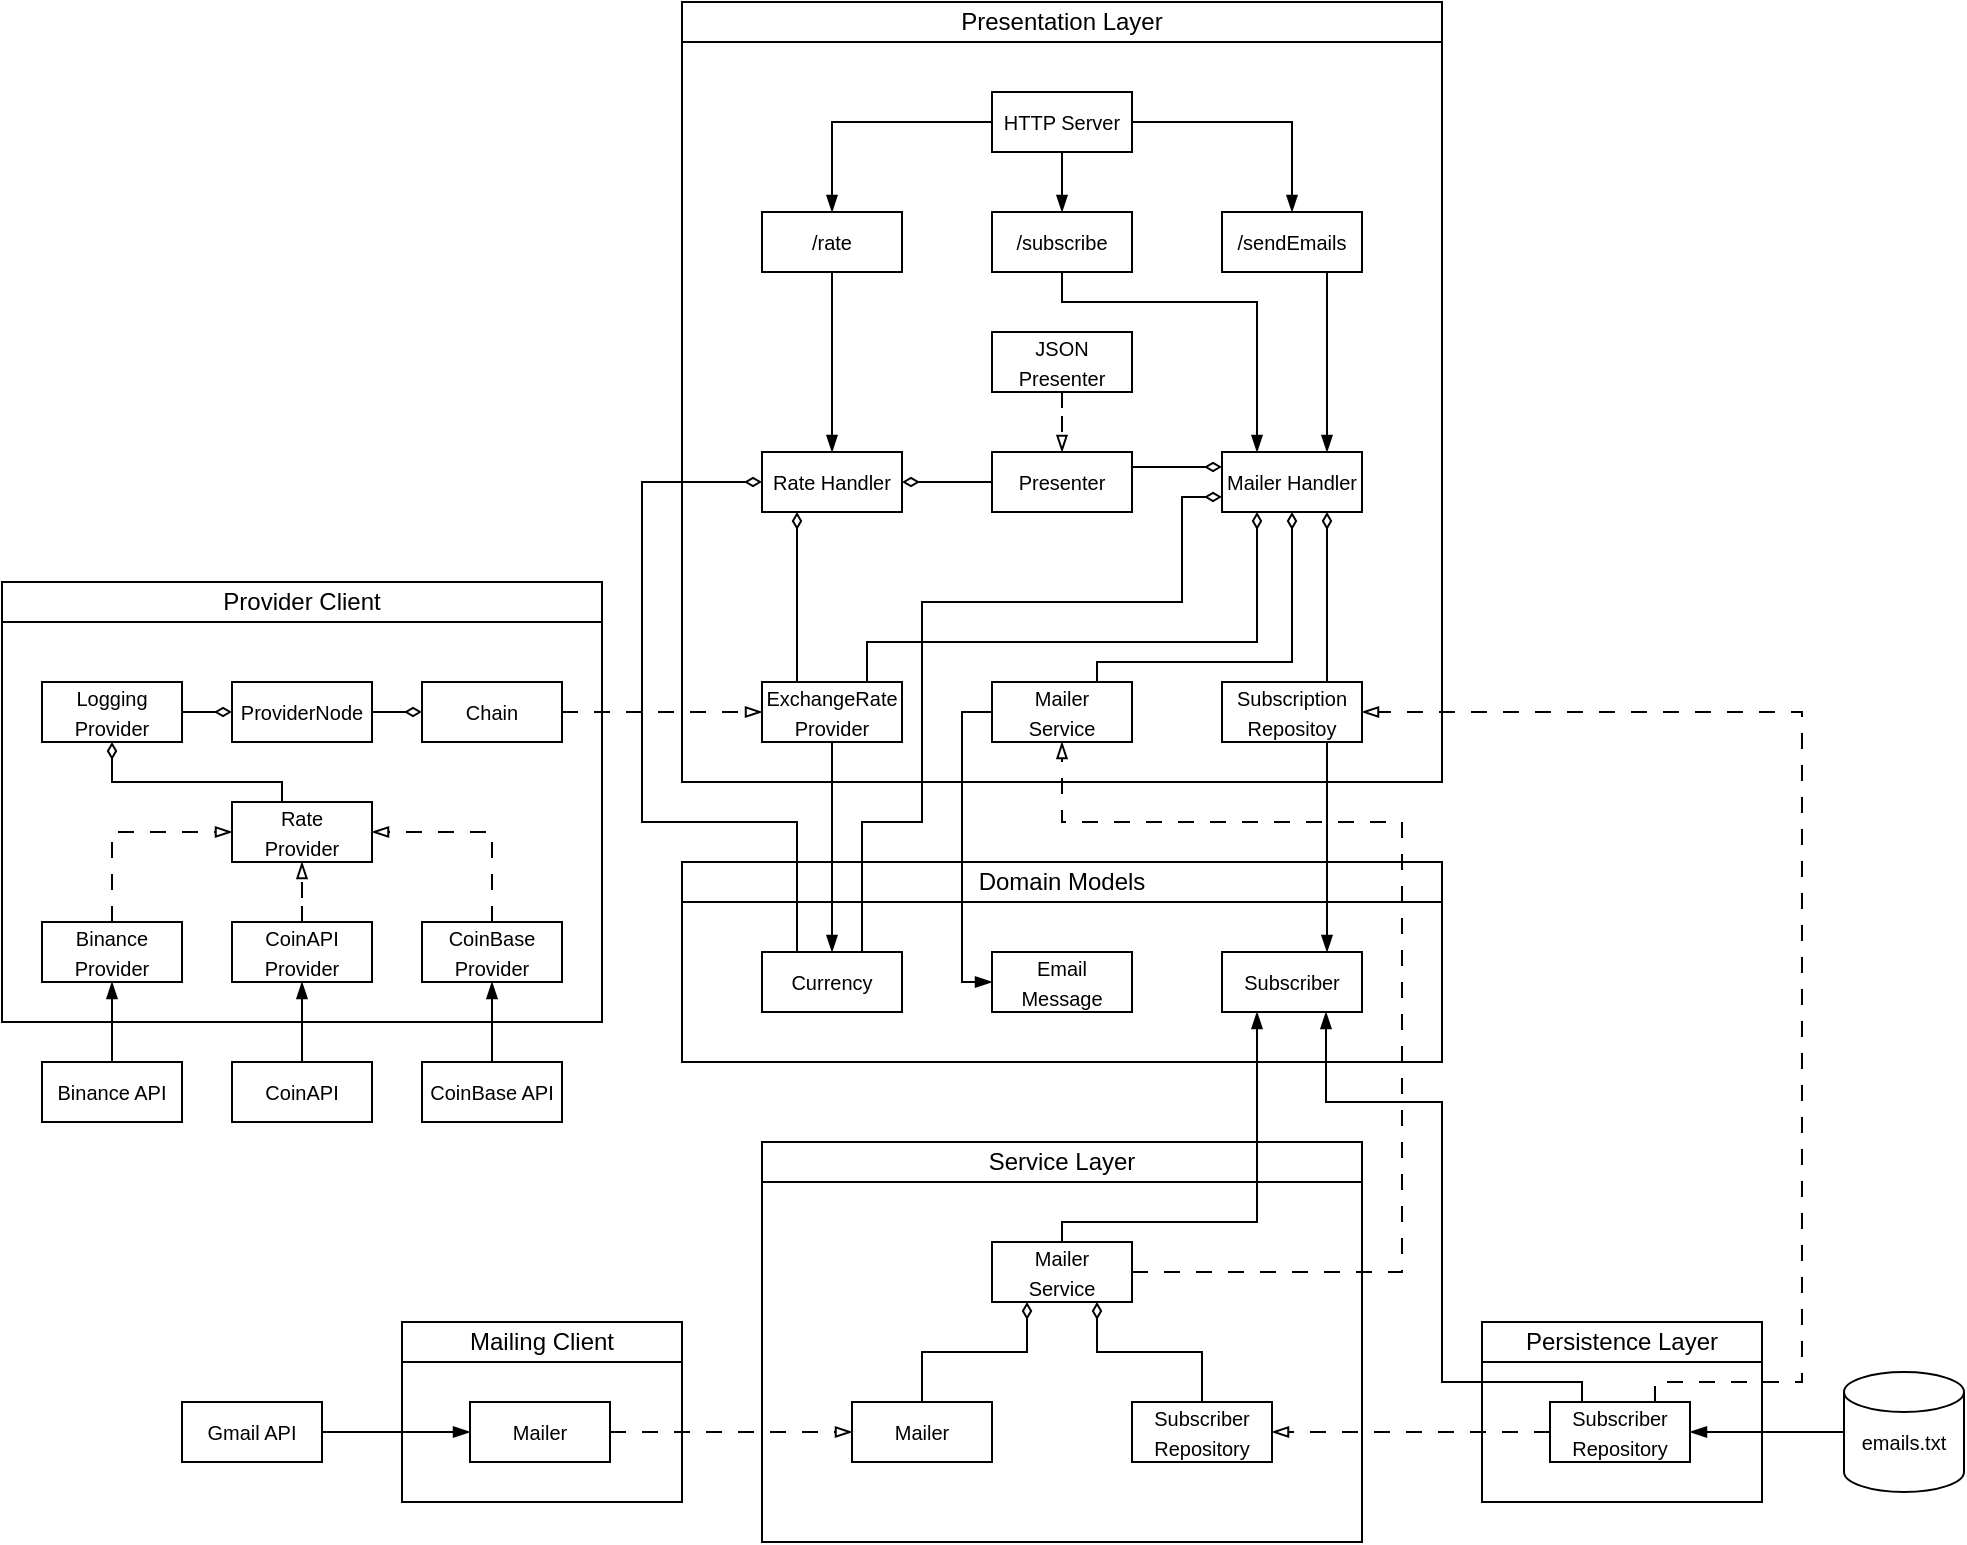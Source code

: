 <mxfile version="21.6.1" type="device">
  <diagram name="Page-1" id="jqhFjQ9tJhKdSgp57QGZ">
    <mxGraphModel dx="1500" dy="2056" grid="1" gridSize="10" guides="1" tooltips="1" connect="1" arrows="1" fold="1" page="1" pageScale="1" pageWidth="827" pageHeight="1169" math="0" shadow="0">
      <root>
        <mxCell id="0" />
        <mxCell id="1" parent="0" />
        <mxCell id="_5PCY-bNKi1mmwwp-9xu-36" value="" style="rounded=0;whiteSpace=wrap;html=1;align=left;" parent="1" vertex="1">
          <mxGeometry x="660" y="-450" width="380" height="390" as="geometry" />
        </mxCell>
        <mxCell id="_5PCY-bNKi1mmwwp-9xu-1" value="" style="rounded=0;whiteSpace=wrap;html=1;align=left;" parent="1" vertex="1">
          <mxGeometry x="660" y="-20" width="380" height="100" as="geometry" />
        </mxCell>
        <mxCell id="_5PCY-bNKi1mmwwp-9xu-3" value="Domain Models" style="text;html=1;strokeColor=default;fillColor=none;align=center;verticalAlign=middle;whiteSpace=wrap;rounded=0;strokeWidth=1;" parent="1" vertex="1">
          <mxGeometry x="660" y="-20" width="380" height="20" as="geometry" />
        </mxCell>
        <mxCell id="np7zCKtNNb22UT3wvPBj-33" style="edgeStyle=orthogonalEdgeStyle;rounded=0;orthogonalLoop=1;jettySize=auto;html=1;exitX=0.25;exitY=0;exitDx=0;exitDy=0;entryX=0;entryY=0.5;entryDx=0;entryDy=0;endArrow=diamondThin;endFill=0;" edge="1" parent="1" source="_5PCY-bNKi1mmwwp-9xu-6" target="np7zCKtNNb22UT3wvPBj-17">
          <mxGeometry relative="1" as="geometry">
            <Array as="points">
              <mxPoint x="718" y="-40" />
              <mxPoint x="640" y="-40" />
              <mxPoint x="640" y="-210" />
            </Array>
          </mxGeometry>
        </mxCell>
        <mxCell id="np7zCKtNNb22UT3wvPBj-40" style="edgeStyle=orthogonalEdgeStyle;rounded=0;orthogonalLoop=1;jettySize=auto;html=1;exitX=0.75;exitY=0;exitDx=0;exitDy=0;entryX=0;entryY=0.75;entryDx=0;entryDy=0;endArrow=diamondThin;endFill=0;" edge="1" parent="1" source="_5PCY-bNKi1mmwwp-9xu-6" target="np7zCKtNNb22UT3wvPBj-18">
          <mxGeometry relative="1" as="geometry">
            <Array as="points">
              <mxPoint x="750" y="25" />
              <mxPoint x="750" y="-40" />
              <mxPoint x="780" y="-40" />
              <mxPoint x="780" y="-150" />
              <mxPoint x="910" y="-150" />
              <mxPoint x="910" y="-203" />
            </Array>
          </mxGeometry>
        </mxCell>
        <mxCell id="_5PCY-bNKi1mmwwp-9xu-6" value="&lt;font style=&quot;font-size: 10px;&quot;&gt;Currency&lt;/font&gt;" style="rounded=0;whiteSpace=wrap;html=1;" parent="1" vertex="1">
          <mxGeometry x="700" y="25" width="70" height="30" as="geometry" />
        </mxCell>
        <mxCell id="_5PCY-bNKi1mmwwp-9xu-7" value="&lt;font style=&quot;font-size: 10px;&quot;&gt;Email&lt;br&gt;Message&lt;/font&gt;" style="rounded=0;whiteSpace=wrap;html=1;" parent="1" vertex="1">
          <mxGeometry x="815" y="25" width="70" height="30" as="geometry" />
        </mxCell>
        <mxCell id="_5PCY-bNKi1mmwwp-9xu-8" value="&lt;font style=&quot;font-size: 10px;&quot;&gt;Subscriber&lt;/font&gt;" style="rounded=0;whiteSpace=wrap;html=1;" parent="1" vertex="1">
          <mxGeometry x="930" y="25" width="70" height="30" as="geometry" />
        </mxCell>
        <mxCell id="_5PCY-bNKi1mmwwp-9xu-10" value="" style="rounded=0;whiteSpace=wrap;html=1;align=left;" parent="1" vertex="1">
          <mxGeometry x="700" y="120" width="300" height="200" as="geometry" />
        </mxCell>
        <mxCell id="_5PCY-bNKi1mmwwp-9xu-11" value="Service Layer" style="text;html=1;strokeColor=default;fillColor=none;align=center;verticalAlign=middle;whiteSpace=wrap;rounded=0;strokeWidth=1;" parent="1" vertex="1">
          <mxGeometry x="700" y="120" width="300" height="20" as="geometry" />
        </mxCell>
        <mxCell id="_5PCY-bNKi1mmwwp-9xu-35" style="edgeStyle=orthogonalEdgeStyle;rounded=0;orthogonalLoop=1;jettySize=auto;html=1;exitX=0.5;exitY=0;exitDx=0;exitDy=0;entryX=0.25;entryY=1;entryDx=0;entryDy=0;endArrow=blockThin;endFill=1;" parent="1" source="_5PCY-bNKi1mmwwp-9xu-13" target="_5PCY-bNKi1mmwwp-9xu-8" edge="1">
          <mxGeometry relative="1" as="geometry">
            <Array as="points">
              <mxPoint x="850" y="160" />
              <mxPoint x="948" y="160" />
            </Array>
          </mxGeometry>
        </mxCell>
        <mxCell id="_5PCY-bNKi1mmwwp-9xu-40" style="edgeStyle=orthogonalEdgeStyle;rounded=0;orthogonalLoop=1;jettySize=auto;html=1;entryX=0.5;entryY=1;entryDx=0;entryDy=0;endArrow=blockThin;endFill=0;dashed=1;dashPattern=8 8;exitX=1;exitY=0.5;exitDx=0;exitDy=0;" parent="1" source="_5PCY-bNKi1mmwwp-9xu-13" target="_5PCY-bNKi1mmwwp-9xu-38" edge="1">
          <mxGeometry relative="1" as="geometry">
            <Array as="points">
              <mxPoint x="1020" y="185" />
              <mxPoint x="1020" y="-40" />
              <mxPoint x="850" y="-40" />
            </Array>
            <mxPoint x="890" y="190" as="sourcePoint" />
          </mxGeometry>
        </mxCell>
        <mxCell id="_5PCY-bNKi1mmwwp-9xu-13" value="&lt;font style=&quot;font-size: 10px;&quot;&gt;Mailer&lt;br&gt;Service&lt;/font&gt;" style="rounded=0;whiteSpace=wrap;html=1;" parent="1" vertex="1">
          <mxGeometry x="815" y="170" width="70" height="30" as="geometry" />
        </mxCell>
        <mxCell id="_5PCY-bNKi1mmwwp-9xu-17" style="edgeStyle=orthogonalEdgeStyle;rounded=0;orthogonalLoop=1;jettySize=auto;html=1;entryX=0.75;entryY=1;entryDx=0;entryDy=0;endArrow=diamondThin;endFill=0;" parent="1" source="_5PCY-bNKi1mmwwp-9xu-14" target="_5PCY-bNKi1mmwwp-9xu-13" edge="1">
          <mxGeometry relative="1" as="geometry" />
        </mxCell>
        <mxCell id="_5PCY-bNKi1mmwwp-9xu-14" value="&lt;font style=&quot;font-size: 10px;&quot;&gt;Subscriber&lt;br&gt;Repository&lt;/font&gt;" style="rounded=0;whiteSpace=wrap;html=1;" parent="1" vertex="1">
          <mxGeometry x="885" y="250" width="70" height="30" as="geometry" />
        </mxCell>
        <mxCell id="_5PCY-bNKi1mmwwp-9xu-16" style="edgeStyle=orthogonalEdgeStyle;rounded=0;orthogonalLoop=1;jettySize=auto;html=1;entryX=0.25;entryY=1;entryDx=0;entryDy=0;endArrow=diamondThin;endFill=0;" parent="1" source="_5PCY-bNKi1mmwwp-9xu-15" target="_5PCY-bNKi1mmwwp-9xu-13" edge="1">
          <mxGeometry relative="1" as="geometry" />
        </mxCell>
        <mxCell id="_5PCY-bNKi1mmwwp-9xu-15" value="&lt;font style=&quot;font-size: 10px;&quot;&gt;Mailer&lt;/font&gt;" style="rounded=0;whiteSpace=wrap;html=1;" parent="1" vertex="1">
          <mxGeometry x="745" y="250" width="70" height="30" as="geometry" />
        </mxCell>
        <mxCell id="_5PCY-bNKi1mmwwp-9xu-18" value="" style="rounded=0;whiteSpace=wrap;html=1;align=left;" parent="1" vertex="1">
          <mxGeometry x="520" y="210" width="140" height="90" as="geometry" />
        </mxCell>
        <mxCell id="_5PCY-bNKi1mmwwp-9xu-19" value="Mailing Client" style="text;html=1;strokeColor=default;fillColor=none;align=center;verticalAlign=middle;whiteSpace=wrap;rounded=0;strokeWidth=1;" parent="1" vertex="1">
          <mxGeometry x="520" y="210" width="140" height="20" as="geometry" />
        </mxCell>
        <mxCell id="_5PCY-bNKi1mmwwp-9xu-22" style="edgeStyle=orthogonalEdgeStyle;rounded=0;orthogonalLoop=1;jettySize=auto;html=1;dashed=1;dashPattern=8 8;endArrow=blockThin;endFill=0;" parent="1" source="_5PCY-bNKi1mmwwp-9xu-21" target="_5PCY-bNKi1mmwwp-9xu-15" edge="1">
          <mxGeometry relative="1" as="geometry" />
        </mxCell>
        <mxCell id="_5PCY-bNKi1mmwwp-9xu-21" value="&lt;font style=&quot;font-size: 10px;&quot;&gt;Mailer&lt;/font&gt;" style="rounded=0;whiteSpace=wrap;html=1;" parent="1" vertex="1">
          <mxGeometry x="554" y="250" width="70" height="30" as="geometry" />
        </mxCell>
        <mxCell id="_5PCY-bNKi1mmwwp-9xu-23" value="" style="rounded=0;whiteSpace=wrap;html=1;align=left;" parent="1" vertex="1">
          <mxGeometry x="1060" y="210" width="140" height="90" as="geometry" />
        </mxCell>
        <mxCell id="_5PCY-bNKi1mmwwp-9xu-24" value="Persistence Layer" style="text;html=1;strokeColor=default;fillColor=none;align=center;verticalAlign=middle;whiteSpace=wrap;rounded=0;strokeWidth=1;" parent="1" vertex="1">
          <mxGeometry x="1060" y="210" width="140" height="20" as="geometry" />
        </mxCell>
        <mxCell id="_5PCY-bNKi1mmwwp-9xu-26" style="edgeStyle=orthogonalEdgeStyle;rounded=0;orthogonalLoop=1;jettySize=auto;html=1;entryX=1;entryY=0.5;entryDx=0;entryDy=0;endArrow=blockThin;endFill=0;dashed=1;dashPattern=8 8;" parent="1" source="_5PCY-bNKi1mmwwp-9xu-25" target="_5PCY-bNKi1mmwwp-9xu-14" edge="1">
          <mxGeometry relative="1" as="geometry" />
        </mxCell>
        <mxCell id="_5PCY-bNKi1mmwwp-9xu-34" style="edgeStyle=orthogonalEdgeStyle;rounded=0;orthogonalLoop=1;jettySize=auto;html=1;entryX=0.75;entryY=1;entryDx=0;entryDy=0;endArrow=blockThin;endFill=1;exitX=0.25;exitY=0;exitDx=0;exitDy=0;" parent="1" source="_5PCY-bNKi1mmwwp-9xu-25" target="_5PCY-bNKi1mmwwp-9xu-8" edge="1">
          <mxGeometry relative="1" as="geometry">
            <Array as="points">
              <mxPoint x="1110" y="250" />
              <mxPoint x="1110" y="240" />
              <mxPoint x="1040" y="240" />
              <mxPoint x="1040" y="100" />
              <mxPoint x="982" y="100" />
              <mxPoint x="982" y="55" />
            </Array>
          </mxGeometry>
        </mxCell>
        <mxCell id="np7zCKtNNb22UT3wvPBj-14" style="edgeStyle=orthogonalEdgeStyle;rounded=0;orthogonalLoop=1;jettySize=auto;html=1;exitX=0.75;exitY=0;exitDx=0;exitDy=0;entryX=1;entryY=0.5;entryDx=0;entryDy=0;endArrow=blockThin;endFill=0;dashed=1;dashPattern=8 8;" edge="1" parent="1" source="_5PCY-bNKi1mmwwp-9xu-25" target="np7zCKtNNb22UT3wvPBj-12">
          <mxGeometry relative="1" as="geometry">
            <Array as="points">
              <mxPoint x="1147" y="240" />
              <mxPoint x="1220" y="240" />
              <mxPoint x="1220" y="-95" />
            </Array>
          </mxGeometry>
        </mxCell>
        <mxCell id="_5PCY-bNKi1mmwwp-9xu-25" value="&lt;font style=&quot;font-size: 10px;&quot;&gt;Subscriber&lt;br style=&quot;border-color: var(--border-color);&quot;&gt;Repository&lt;/font&gt;" style="rounded=0;whiteSpace=wrap;html=1;" parent="1" vertex="1">
          <mxGeometry x="1094" y="250" width="70" height="30" as="geometry" />
        </mxCell>
        <mxCell id="_5PCY-bNKi1mmwwp-9xu-31" style="edgeStyle=orthogonalEdgeStyle;rounded=0;orthogonalLoop=1;jettySize=auto;html=1;entryX=1;entryY=0.5;entryDx=0;entryDy=0;endArrow=blockThin;endFill=1;" parent="1" source="_5PCY-bNKi1mmwwp-9xu-27" target="_5PCY-bNKi1mmwwp-9xu-25" edge="1">
          <mxGeometry relative="1" as="geometry" />
        </mxCell>
        <mxCell id="_5PCY-bNKi1mmwwp-9xu-27" value="" style="strokeWidth=1;html=1;shape=mxgraph.flowchart.database;whiteSpace=wrap;strokeColor=default;" parent="1" vertex="1">
          <mxGeometry x="1241" y="235" width="60" height="60" as="geometry" />
        </mxCell>
        <mxCell id="_5PCY-bNKi1mmwwp-9xu-29" value="&lt;font style=&quot;font-size: 10px;&quot;&gt;emails.txt&lt;/font&gt;" style="text;html=1;strokeColor=none;fillColor=none;align=center;verticalAlign=middle;whiteSpace=wrap;rounded=0;" parent="1" vertex="1">
          <mxGeometry x="1241" y="260" width="60" height="20" as="geometry" />
        </mxCell>
        <mxCell id="_5PCY-bNKi1mmwwp-9xu-33" style="edgeStyle=orthogonalEdgeStyle;rounded=0;orthogonalLoop=1;jettySize=auto;html=1;endArrow=blockThin;endFill=1;" parent="1" source="_5PCY-bNKi1mmwwp-9xu-32" target="_5PCY-bNKi1mmwwp-9xu-21" edge="1">
          <mxGeometry relative="1" as="geometry" />
        </mxCell>
        <mxCell id="_5PCY-bNKi1mmwwp-9xu-32" value="&lt;font style=&quot;font-size: 10px;&quot;&gt;Gmail API&lt;/font&gt;" style="rounded=0;whiteSpace=wrap;html=1;" parent="1" vertex="1">
          <mxGeometry x="410" y="250" width="70" height="30" as="geometry" />
        </mxCell>
        <mxCell id="_5PCY-bNKi1mmwwp-9xu-37" value="Presentation Layer" style="text;html=1;strokeColor=default;fillColor=none;align=center;verticalAlign=middle;whiteSpace=wrap;rounded=0;strokeWidth=1;" parent="1" vertex="1">
          <mxGeometry x="660" y="-450" width="380" height="20" as="geometry" />
        </mxCell>
        <mxCell id="np7zCKtNNb22UT3wvPBj-21" style="edgeStyle=orthogonalEdgeStyle;rounded=0;orthogonalLoop=1;jettySize=auto;html=1;entryX=0;entryY=0.5;entryDx=0;entryDy=0;endArrow=blockThin;endFill=1;" edge="1" parent="1" source="_5PCY-bNKi1mmwwp-9xu-38" target="_5PCY-bNKi1mmwwp-9xu-7">
          <mxGeometry relative="1" as="geometry">
            <Array as="points">
              <mxPoint x="800" y="-95" />
              <mxPoint x="800" y="40" />
            </Array>
          </mxGeometry>
        </mxCell>
        <mxCell id="np7zCKtNNb22UT3wvPBj-26" style="edgeStyle=orthogonalEdgeStyle;rounded=0;orthogonalLoop=1;jettySize=auto;html=1;exitX=0.75;exitY=0;exitDx=0;exitDy=0;entryX=0.5;entryY=1;entryDx=0;entryDy=0;endArrow=diamondThin;endFill=0;" edge="1" parent="1" source="_5PCY-bNKi1mmwwp-9xu-38" target="np7zCKtNNb22UT3wvPBj-18">
          <mxGeometry relative="1" as="geometry">
            <Array as="points">
              <mxPoint x="868" y="-120" />
              <mxPoint x="965" y="-120" />
            </Array>
          </mxGeometry>
        </mxCell>
        <mxCell id="_5PCY-bNKi1mmwwp-9xu-38" value="&lt;font style=&quot;font-size: 10px;&quot;&gt;Mailer&lt;br&gt;Service&lt;/font&gt;" style="rounded=0;whiteSpace=wrap;html=1;" parent="1" vertex="1">
          <mxGeometry x="815" y="-110" width="70" height="30" as="geometry" />
        </mxCell>
        <mxCell id="np7zCKtNNb22UT3wvPBj-25" style="edgeStyle=orthogonalEdgeStyle;rounded=0;orthogonalLoop=1;jettySize=auto;html=1;entryX=0.25;entryY=1;entryDx=0;entryDy=0;exitX=0.75;exitY=0;exitDx=0;exitDy=0;endArrow=diamondThin;endFill=0;" edge="1" parent="1" source="_5PCY-bNKi1mmwwp-9xu-39" target="np7zCKtNNb22UT3wvPBj-18">
          <mxGeometry relative="1" as="geometry">
            <Array as="points">
              <mxPoint x="753" y="-110" />
              <mxPoint x="753" y="-130" />
              <mxPoint x="948" y="-130" />
            </Array>
          </mxGeometry>
        </mxCell>
        <mxCell id="np7zCKtNNb22UT3wvPBj-30" style="edgeStyle=orthogonalEdgeStyle;rounded=0;orthogonalLoop=1;jettySize=auto;html=1;exitX=0.25;exitY=0;exitDx=0;exitDy=0;entryX=0.25;entryY=1;entryDx=0;entryDy=0;endArrow=diamondThin;endFill=0;" edge="1" parent="1" source="_5PCY-bNKi1mmwwp-9xu-39" target="np7zCKtNNb22UT3wvPBj-17">
          <mxGeometry relative="1" as="geometry" />
        </mxCell>
        <mxCell id="np7zCKtNNb22UT3wvPBj-42" style="edgeStyle=orthogonalEdgeStyle;rounded=0;orthogonalLoop=1;jettySize=auto;html=1;exitX=0.5;exitY=1;exitDx=0;exitDy=0;entryX=0.5;entryY=0;entryDx=0;entryDy=0;endArrow=blockThin;endFill=1;" edge="1" parent="1" source="_5PCY-bNKi1mmwwp-9xu-39" target="_5PCY-bNKi1mmwwp-9xu-6">
          <mxGeometry relative="1" as="geometry" />
        </mxCell>
        <mxCell id="_5PCY-bNKi1mmwwp-9xu-39" value="&lt;font style=&quot;font-size: 10px;&quot;&gt;ExchangeRate&lt;br&gt;Provider&lt;/font&gt;" style="rounded=0;whiteSpace=wrap;html=1;" parent="1" vertex="1">
          <mxGeometry x="700" y="-110" width="70" height="30" as="geometry" />
        </mxCell>
        <mxCell id="_5PCY-bNKi1mmwwp-9xu-41" value="" style="rounded=0;whiteSpace=wrap;html=1;align=left;" parent="1" vertex="1">
          <mxGeometry x="320" y="-160" width="300" height="220" as="geometry" />
        </mxCell>
        <mxCell id="_5PCY-bNKi1mmwwp-9xu-42" value="Provider Client" style="text;html=1;strokeColor=default;fillColor=none;align=center;verticalAlign=middle;whiteSpace=wrap;rounded=0;strokeWidth=1;" parent="1" vertex="1">
          <mxGeometry x="320" y="-160" width="300" height="20" as="geometry" />
        </mxCell>
        <mxCell id="np7zCKtNNb22UT3wvPBj-2" style="edgeStyle=orthogonalEdgeStyle;rounded=0;orthogonalLoop=1;jettySize=auto;html=1;exitX=0.5;exitY=0;exitDx=0;exitDy=0;entryX=0;entryY=0.5;entryDx=0;entryDy=0;endArrow=blockThin;endFill=0;dashed=1;dashPattern=8 8;" edge="1" parent="1" source="_5PCY-bNKi1mmwwp-9xu-43" target="np7zCKtNNb22UT3wvPBj-1">
          <mxGeometry relative="1" as="geometry" />
        </mxCell>
        <mxCell id="_5PCY-bNKi1mmwwp-9xu-43" value="&lt;font style=&quot;font-size: 10px;&quot;&gt;Binance&lt;br&gt;Provider&lt;br&gt;&lt;/font&gt;" style="rounded=0;whiteSpace=wrap;html=1;" parent="1" vertex="1">
          <mxGeometry x="340" y="10" width="70" height="30" as="geometry" />
        </mxCell>
        <mxCell id="np7zCKtNNb22UT3wvPBj-3" style="edgeStyle=orthogonalEdgeStyle;rounded=0;orthogonalLoop=1;jettySize=auto;html=1;entryX=0.5;entryY=1;entryDx=0;entryDy=0;endArrow=blockThin;endFill=0;dashed=1;dashPattern=8 8;" edge="1" parent="1" source="_5PCY-bNKi1mmwwp-9xu-44" target="np7zCKtNNb22UT3wvPBj-1">
          <mxGeometry relative="1" as="geometry" />
        </mxCell>
        <mxCell id="_5PCY-bNKi1mmwwp-9xu-44" value="&lt;span style=&quot;font-size: 10px;&quot;&gt;CoinAPI&lt;br&gt;&lt;/span&gt;&lt;font style=&quot;font-size: 10px;&quot;&gt;Provider&lt;/font&gt;" style="rounded=0;whiteSpace=wrap;html=1;" parent="1" vertex="1">
          <mxGeometry x="435" y="10" width="70" height="30" as="geometry" />
        </mxCell>
        <mxCell id="np7zCKtNNb22UT3wvPBj-4" style="edgeStyle=orthogonalEdgeStyle;rounded=0;orthogonalLoop=1;jettySize=auto;html=1;exitX=0.5;exitY=0;exitDx=0;exitDy=0;entryX=1;entryY=0.5;entryDx=0;entryDy=0;endArrow=blockThin;endFill=0;dashed=1;dashPattern=8 8;" edge="1" parent="1" source="_5PCY-bNKi1mmwwp-9xu-45" target="np7zCKtNNb22UT3wvPBj-1">
          <mxGeometry relative="1" as="geometry" />
        </mxCell>
        <mxCell id="_5PCY-bNKi1mmwwp-9xu-45" value="&lt;font style=&quot;font-size: 10px;&quot;&gt;CoinBase&lt;br&gt;Provider&lt;br&gt;&lt;/font&gt;" style="rounded=0;whiteSpace=wrap;html=1;" parent="1" vertex="1">
          <mxGeometry x="530" y="10" width="70" height="30" as="geometry" />
        </mxCell>
        <mxCell id="_5PCY-bNKi1mmwwp-9xu-49" style="edgeStyle=orthogonalEdgeStyle;rounded=0;orthogonalLoop=1;jettySize=auto;html=1;entryX=0.5;entryY=1;entryDx=0;entryDy=0;endArrow=blockThin;endFill=1;" parent="1" source="_5PCY-bNKi1mmwwp-9xu-46" target="_5PCY-bNKi1mmwwp-9xu-43" edge="1">
          <mxGeometry relative="1" as="geometry" />
        </mxCell>
        <mxCell id="_5PCY-bNKi1mmwwp-9xu-46" value="&lt;font style=&quot;font-size: 10px;&quot;&gt;Binance API&lt;/font&gt;" style="rounded=0;whiteSpace=wrap;html=1;" parent="1" vertex="1">
          <mxGeometry x="340" y="80" width="70" height="30" as="geometry" />
        </mxCell>
        <mxCell id="_5PCY-bNKi1mmwwp-9xu-50" style="edgeStyle=orthogonalEdgeStyle;rounded=0;orthogonalLoop=1;jettySize=auto;html=1;entryX=0.5;entryY=1;entryDx=0;entryDy=0;endArrow=blockThin;endFill=1;" parent="1" source="_5PCY-bNKi1mmwwp-9xu-47" target="_5PCY-bNKi1mmwwp-9xu-44" edge="1">
          <mxGeometry relative="1" as="geometry" />
        </mxCell>
        <mxCell id="_5PCY-bNKi1mmwwp-9xu-47" value="&lt;span style=&quot;font-size: 10px;&quot;&gt;CoinAPI&lt;/span&gt;" style="rounded=0;whiteSpace=wrap;html=1;" parent="1" vertex="1">
          <mxGeometry x="435" y="80" width="70" height="30" as="geometry" />
        </mxCell>
        <mxCell id="_5PCY-bNKi1mmwwp-9xu-51" style="edgeStyle=orthogonalEdgeStyle;rounded=0;orthogonalLoop=1;jettySize=auto;html=1;entryX=0.5;entryY=1;entryDx=0;entryDy=0;endArrow=blockThin;endFill=1;" parent="1" source="_5PCY-bNKi1mmwwp-9xu-48" target="_5PCY-bNKi1mmwwp-9xu-45" edge="1">
          <mxGeometry relative="1" as="geometry" />
        </mxCell>
        <mxCell id="_5PCY-bNKi1mmwwp-9xu-48" value="&lt;font style=&quot;font-size: 10px;&quot;&gt;CoinBase API&lt;/font&gt;" style="rounded=0;whiteSpace=wrap;html=1;" parent="1" vertex="1">
          <mxGeometry x="530" y="80" width="70" height="30" as="geometry" />
        </mxCell>
        <mxCell id="np7zCKtNNb22UT3wvPBj-8" style="edgeStyle=orthogonalEdgeStyle;rounded=0;orthogonalLoop=1;jettySize=auto;html=1;entryX=0.5;entryY=1;entryDx=0;entryDy=0;endArrow=diamondThin;endFill=0;" edge="1" parent="1" source="np7zCKtNNb22UT3wvPBj-1" target="np7zCKtNNb22UT3wvPBj-6">
          <mxGeometry relative="1" as="geometry">
            <Array as="points">
              <mxPoint x="460" y="-60" />
              <mxPoint x="375" y="-60" />
            </Array>
          </mxGeometry>
        </mxCell>
        <mxCell id="np7zCKtNNb22UT3wvPBj-1" value="&lt;span style=&quot;font-size: 10px;&quot;&gt;Rate&lt;br&gt;&lt;/span&gt;&lt;font style=&quot;font-size: 10px;&quot;&gt;Provider&lt;/font&gt;" style="rounded=0;whiteSpace=wrap;html=1;" vertex="1" parent="1">
          <mxGeometry x="435" y="-50" width="70" height="30" as="geometry" />
        </mxCell>
        <mxCell id="np7zCKtNNb22UT3wvPBj-10" style="edgeStyle=orthogonalEdgeStyle;rounded=0;orthogonalLoop=1;jettySize=auto;html=1;exitX=1;exitY=0.5;exitDx=0;exitDy=0;entryX=0;entryY=0.5;entryDx=0;entryDy=0;endArrow=diamondThin;endFill=0;" edge="1" parent="1" source="np7zCKtNNb22UT3wvPBj-5" target="np7zCKtNNb22UT3wvPBj-7">
          <mxGeometry relative="1" as="geometry" />
        </mxCell>
        <mxCell id="np7zCKtNNb22UT3wvPBj-5" value="&lt;span style=&quot;font-size: 10px;&quot;&gt;ProviderNode&lt;/span&gt;" style="rounded=0;whiteSpace=wrap;html=1;" vertex="1" parent="1">
          <mxGeometry x="435" y="-110" width="70" height="30" as="geometry" />
        </mxCell>
        <mxCell id="np7zCKtNNb22UT3wvPBj-9" style="edgeStyle=orthogonalEdgeStyle;rounded=0;orthogonalLoop=1;jettySize=auto;html=1;exitX=1;exitY=0.5;exitDx=0;exitDy=0;entryX=0;entryY=0.5;entryDx=0;entryDy=0;endArrow=diamondThin;endFill=0;" edge="1" parent="1" source="np7zCKtNNb22UT3wvPBj-6" target="np7zCKtNNb22UT3wvPBj-5">
          <mxGeometry relative="1" as="geometry" />
        </mxCell>
        <mxCell id="np7zCKtNNb22UT3wvPBj-6" value="&lt;span style=&quot;font-size: 10px;&quot;&gt;Logging&lt;br&gt;&lt;/span&gt;&lt;font style=&quot;font-size: 10px;&quot;&gt;Provider&lt;/font&gt;" style="rounded=0;whiteSpace=wrap;html=1;" vertex="1" parent="1">
          <mxGeometry x="340" y="-110" width="70" height="30" as="geometry" />
        </mxCell>
        <mxCell id="np7zCKtNNb22UT3wvPBj-11" style="edgeStyle=orthogonalEdgeStyle;rounded=0;orthogonalLoop=1;jettySize=auto;html=1;entryX=0;entryY=0.5;entryDx=0;entryDy=0;dashed=1;dashPattern=8 8;endArrow=blockThin;endFill=0;" edge="1" parent="1" source="np7zCKtNNb22UT3wvPBj-7" target="_5PCY-bNKi1mmwwp-9xu-39">
          <mxGeometry relative="1" as="geometry">
            <Array as="points">
              <mxPoint x="580" y="-95" />
              <mxPoint x="580" y="-95" />
            </Array>
          </mxGeometry>
        </mxCell>
        <mxCell id="np7zCKtNNb22UT3wvPBj-7" value="&lt;span style=&quot;font-size: 10px;&quot;&gt;Chain&lt;/span&gt;" style="rounded=0;whiteSpace=wrap;html=1;" vertex="1" parent="1">
          <mxGeometry x="530" y="-110" width="70" height="30" as="geometry" />
        </mxCell>
        <mxCell id="np7zCKtNNb22UT3wvPBj-24" style="edgeStyle=orthogonalEdgeStyle;rounded=0;orthogonalLoop=1;jettySize=auto;html=1;exitX=0.75;exitY=1;exitDx=0;exitDy=0;entryX=0.75;entryY=0;entryDx=0;entryDy=0;endArrow=blockThin;endFill=1;" edge="1" parent="1" source="np7zCKtNNb22UT3wvPBj-12" target="_5PCY-bNKi1mmwwp-9xu-8">
          <mxGeometry relative="1" as="geometry" />
        </mxCell>
        <mxCell id="np7zCKtNNb22UT3wvPBj-32" style="edgeStyle=orthogonalEdgeStyle;rounded=0;orthogonalLoop=1;jettySize=auto;html=1;exitX=0.75;exitY=0;exitDx=0;exitDy=0;entryX=0.75;entryY=1;entryDx=0;entryDy=0;endArrow=diamondThin;endFill=0;" edge="1" parent="1" source="np7zCKtNNb22UT3wvPBj-12" target="np7zCKtNNb22UT3wvPBj-18">
          <mxGeometry relative="1" as="geometry" />
        </mxCell>
        <mxCell id="np7zCKtNNb22UT3wvPBj-12" value="&lt;span style=&quot;font-size: 10px;&quot;&gt;Subscription&lt;br&gt;Repositoy&lt;/span&gt;" style="rounded=0;whiteSpace=wrap;html=1;" vertex="1" parent="1">
          <mxGeometry x="930" y="-110" width="70" height="30" as="geometry" />
        </mxCell>
        <mxCell id="np7zCKtNNb22UT3wvPBj-17" value="&lt;span style=&quot;font-size: 10px;&quot;&gt;Rate Handler&lt;/span&gt;" style="rounded=0;whiteSpace=wrap;html=1;" vertex="1" parent="1">
          <mxGeometry x="700" y="-225" width="70" height="30" as="geometry" />
        </mxCell>
        <mxCell id="np7zCKtNNb22UT3wvPBj-18" value="&lt;span style=&quot;font-size: 10px;&quot;&gt;Mailer Handler&lt;/span&gt;" style="rounded=0;whiteSpace=wrap;html=1;" vertex="1" parent="1">
          <mxGeometry x="930" y="-225" width="70" height="30" as="geometry" />
        </mxCell>
        <mxCell id="np7zCKtNNb22UT3wvPBj-38" style="edgeStyle=orthogonalEdgeStyle;rounded=0;orthogonalLoop=1;jettySize=auto;html=1;exitX=0;exitY=0.5;exitDx=0;exitDy=0;entryX=1;entryY=0.5;entryDx=0;entryDy=0;endArrow=diamondThin;endFill=0;" edge="1" parent="1" source="np7zCKtNNb22UT3wvPBj-35" target="np7zCKtNNb22UT3wvPBj-17">
          <mxGeometry relative="1" as="geometry" />
        </mxCell>
        <mxCell id="np7zCKtNNb22UT3wvPBj-43" style="edgeStyle=orthogonalEdgeStyle;rounded=0;orthogonalLoop=1;jettySize=auto;html=1;exitX=1;exitY=0.25;exitDx=0;exitDy=0;entryX=0;entryY=0.25;entryDx=0;entryDy=0;endArrow=diamondThin;endFill=0;" edge="1" parent="1" source="np7zCKtNNb22UT3wvPBj-35" target="np7zCKtNNb22UT3wvPBj-18">
          <mxGeometry relative="1" as="geometry" />
        </mxCell>
        <mxCell id="np7zCKtNNb22UT3wvPBj-35" value="&lt;span style=&quot;font-size: 10px;&quot;&gt;Presenter&lt;/span&gt;" style="rounded=0;whiteSpace=wrap;html=1;" vertex="1" parent="1">
          <mxGeometry x="815" y="-225" width="70" height="30" as="geometry" />
        </mxCell>
        <mxCell id="np7zCKtNNb22UT3wvPBj-37" style="edgeStyle=orthogonalEdgeStyle;rounded=0;orthogonalLoop=1;jettySize=auto;html=1;entryX=0.5;entryY=0;entryDx=0;entryDy=0;dashed=1;dashPattern=8 8;endArrow=blockThin;endFill=0;" edge="1" parent="1" source="np7zCKtNNb22UT3wvPBj-36" target="np7zCKtNNb22UT3wvPBj-35">
          <mxGeometry relative="1" as="geometry" />
        </mxCell>
        <mxCell id="np7zCKtNNb22UT3wvPBj-36" value="&lt;span style=&quot;font-size: 10px;&quot;&gt;JSON Presenter&lt;/span&gt;" style="rounded=0;whiteSpace=wrap;html=1;" vertex="1" parent="1">
          <mxGeometry x="815" y="-285" width="70" height="30" as="geometry" />
        </mxCell>
        <mxCell id="np7zCKtNNb22UT3wvPBj-55" style="edgeStyle=orthogonalEdgeStyle;rounded=0;orthogonalLoop=1;jettySize=auto;html=1;entryX=0.5;entryY=0;entryDx=0;entryDy=0;endArrow=blockThin;endFill=1;" edge="1" parent="1" source="np7zCKtNNb22UT3wvPBj-50" target="np7zCKtNNb22UT3wvPBj-17">
          <mxGeometry relative="1" as="geometry" />
        </mxCell>
        <mxCell id="np7zCKtNNb22UT3wvPBj-50" value="&lt;span style=&quot;font-size: 10px;&quot;&gt;/rate&lt;/span&gt;" style="rounded=0;whiteSpace=wrap;html=1;" vertex="1" parent="1">
          <mxGeometry x="700" y="-345" width="70" height="30" as="geometry" />
        </mxCell>
        <mxCell id="np7zCKtNNb22UT3wvPBj-56" style="edgeStyle=orthogonalEdgeStyle;rounded=0;orthogonalLoop=1;jettySize=auto;html=1;exitX=0.75;exitY=1;exitDx=0;exitDy=0;entryX=0.75;entryY=0;entryDx=0;entryDy=0;endArrow=blockThin;endFill=1;" edge="1" parent="1" source="np7zCKtNNb22UT3wvPBj-51" target="np7zCKtNNb22UT3wvPBj-18">
          <mxGeometry relative="1" as="geometry" />
        </mxCell>
        <mxCell id="np7zCKtNNb22UT3wvPBj-51" value="&lt;span style=&quot;font-size: 10px;&quot;&gt;/sendEmails&lt;/span&gt;" style="rounded=0;whiteSpace=wrap;html=1;" vertex="1" parent="1">
          <mxGeometry x="930" y="-345" width="70" height="30" as="geometry" />
        </mxCell>
        <mxCell id="np7zCKtNNb22UT3wvPBj-57" style="edgeStyle=orthogonalEdgeStyle;rounded=0;orthogonalLoop=1;jettySize=auto;html=1;entryX=0.25;entryY=0;entryDx=0;entryDy=0;endArrow=blockThin;endFill=1;" edge="1" parent="1" source="np7zCKtNNb22UT3wvPBj-52" target="np7zCKtNNb22UT3wvPBj-18">
          <mxGeometry relative="1" as="geometry">
            <Array as="points">
              <mxPoint x="850" y="-300" />
              <mxPoint x="948" y="-300" />
            </Array>
          </mxGeometry>
        </mxCell>
        <mxCell id="np7zCKtNNb22UT3wvPBj-52" value="&lt;span style=&quot;font-size: 10px;&quot;&gt;/subscribe&lt;/span&gt;" style="rounded=0;whiteSpace=wrap;html=1;" vertex="1" parent="1">
          <mxGeometry x="815" y="-345" width="70" height="30" as="geometry" />
        </mxCell>
        <mxCell id="np7zCKtNNb22UT3wvPBj-58" style="edgeStyle=orthogonalEdgeStyle;rounded=0;orthogonalLoop=1;jettySize=auto;html=1;entryX=0.5;entryY=0;entryDx=0;entryDy=0;endArrow=blockThin;endFill=1;" edge="1" parent="1" source="np7zCKtNNb22UT3wvPBj-54" target="np7zCKtNNb22UT3wvPBj-52">
          <mxGeometry relative="1" as="geometry" />
        </mxCell>
        <mxCell id="np7zCKtNNb22UT3wvPBj-59" style="edgeStyle=orthogonalEdgeStyle;rounded=0;orthogonalLoop=1;jettySize=auto;html=1;entryX=0.5;entryY=0;entryDx=0;entryDy=0;endArrow=blockThin;endFill=1;" edge="1" parent="1" source="np7zCKtNNb22UT3wvPBj-54" target="np7zCKtNNb22UT3wvPBj-50">
          <mxGeometry relative="1" as="geometry" />
        </mxCell>
        <mxCell id="np7zCKtNNb22UT3wvPBj-60" style="edgeStyle=orthogonalEdgeStyle;rounded=0;orthogonalLoop=1;jettySize=auto;html=1;entryX=0.5;entryY=0;entryDx=0;entryDy=0;endArrow=blockThin;endFill=1;" edge="1" parent="1" source="np7zCKtNNb22UT3wvPBj-54" target="np7zCKtNNb22UT3wvPBj-51">
          <mxGeometry relative="1" as="geometry" />
        </mxCell>
        <mxCell id="np7zCKtNNb22UT3wvPBj-54" value="&lt;span style=&quot;font-size: 10px;&quot;&gt;HTTP Server&lt;/span&gt;" style="rounded=0;whiteSpace=wrap;html=1;" vertex="1" parent="1">
          <mxGeometry x="815" y="-405" width="70" height="30" as="geometry" />
        </mxCell>
      </root>
    </mxGraphModel>
  </diagram>
</mxfile>
